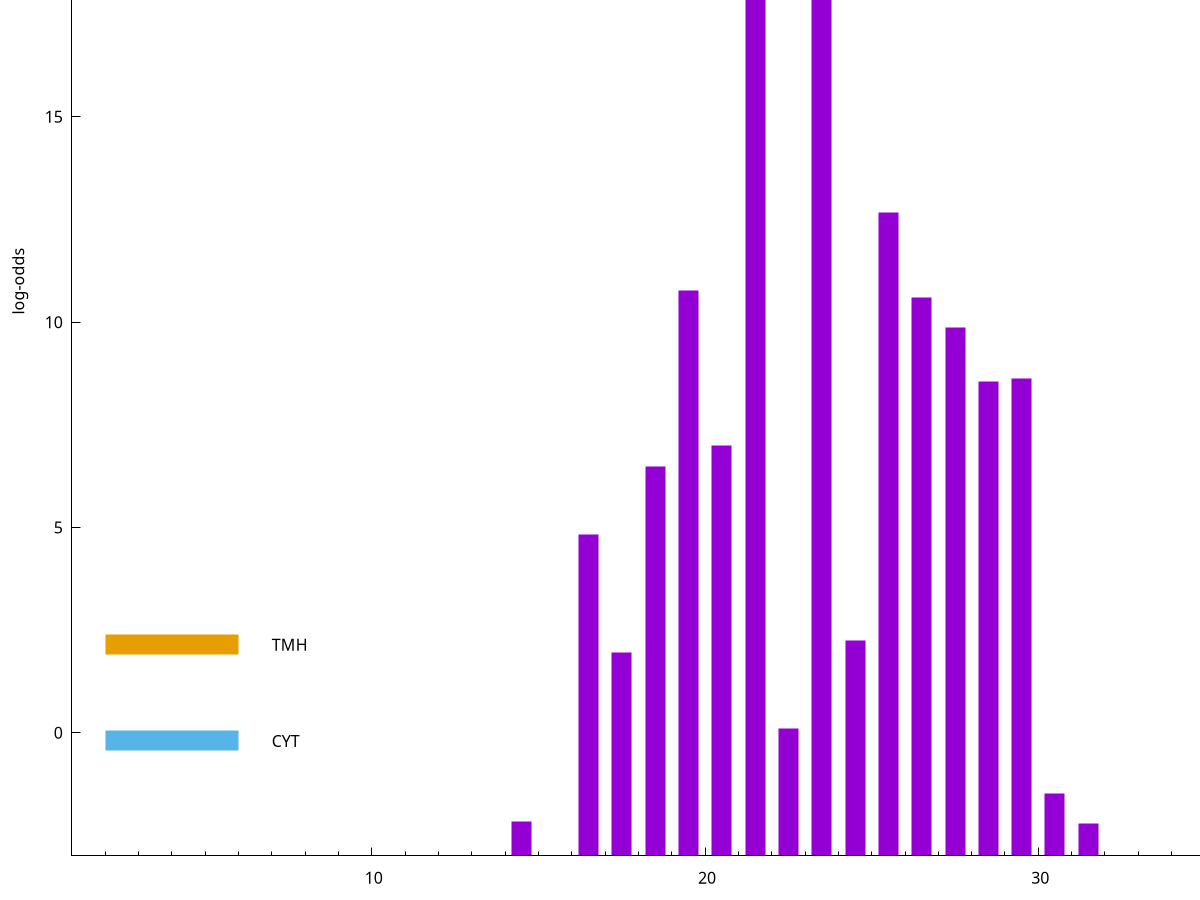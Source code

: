 set title "LipoP predictions for SRR4017849.gff"
set size 2., 1.4
set xrange [1:70] 
set mxtics 10
set yrange [-3:25]
set y2range [0:28]
set ylabel "log-odds"
set term postscript eps color solid "Helvetica" 30
set output "SRR4017849.gff247.eps"
set arrow from 2,23.3707 to 6,23.3707 nohead lt 1 lw 20
set label "SpI" at 7,23.3707
set arrow from 2,2.14427 to 6,2.14427 nohead lt 4 lw 20
set label "TMH" at 7,2.14427
set arrow from 2,-0.200913 to 6,-0.200913 nohead lt 3 lw 20
set label "CYT" at 7,-0.200913
set arrow from 2,23.3707 to 6,23.3707 nohead lt 1 lw 20
set label "SpI" at 7,23.3707
# NOTE: The scores below are the log-odds scores with the threshold
# NOTE: subtracted (a hack to make gnuplot make the histogram all
# NOTE: look nice).
plot "-" axes x1y2 title "" with impulses lt 1 lw 20
21.500000 26.326700
23.500000 21.259400
25.500000 15.667900
19.500000 13.779600
26.500000 13.592800
27.500000 12.869920
29.500000 11.635350
28.500000 11.544870
20.500000 10.003450
18.500000 9.490560
16.500000 7.834570
24.500000 5.253360
17.500000 4.958660
22.500000 3.105877
30.500000 1.526740
14.500000 0.836540
31.500000 0.792090
e
exit
